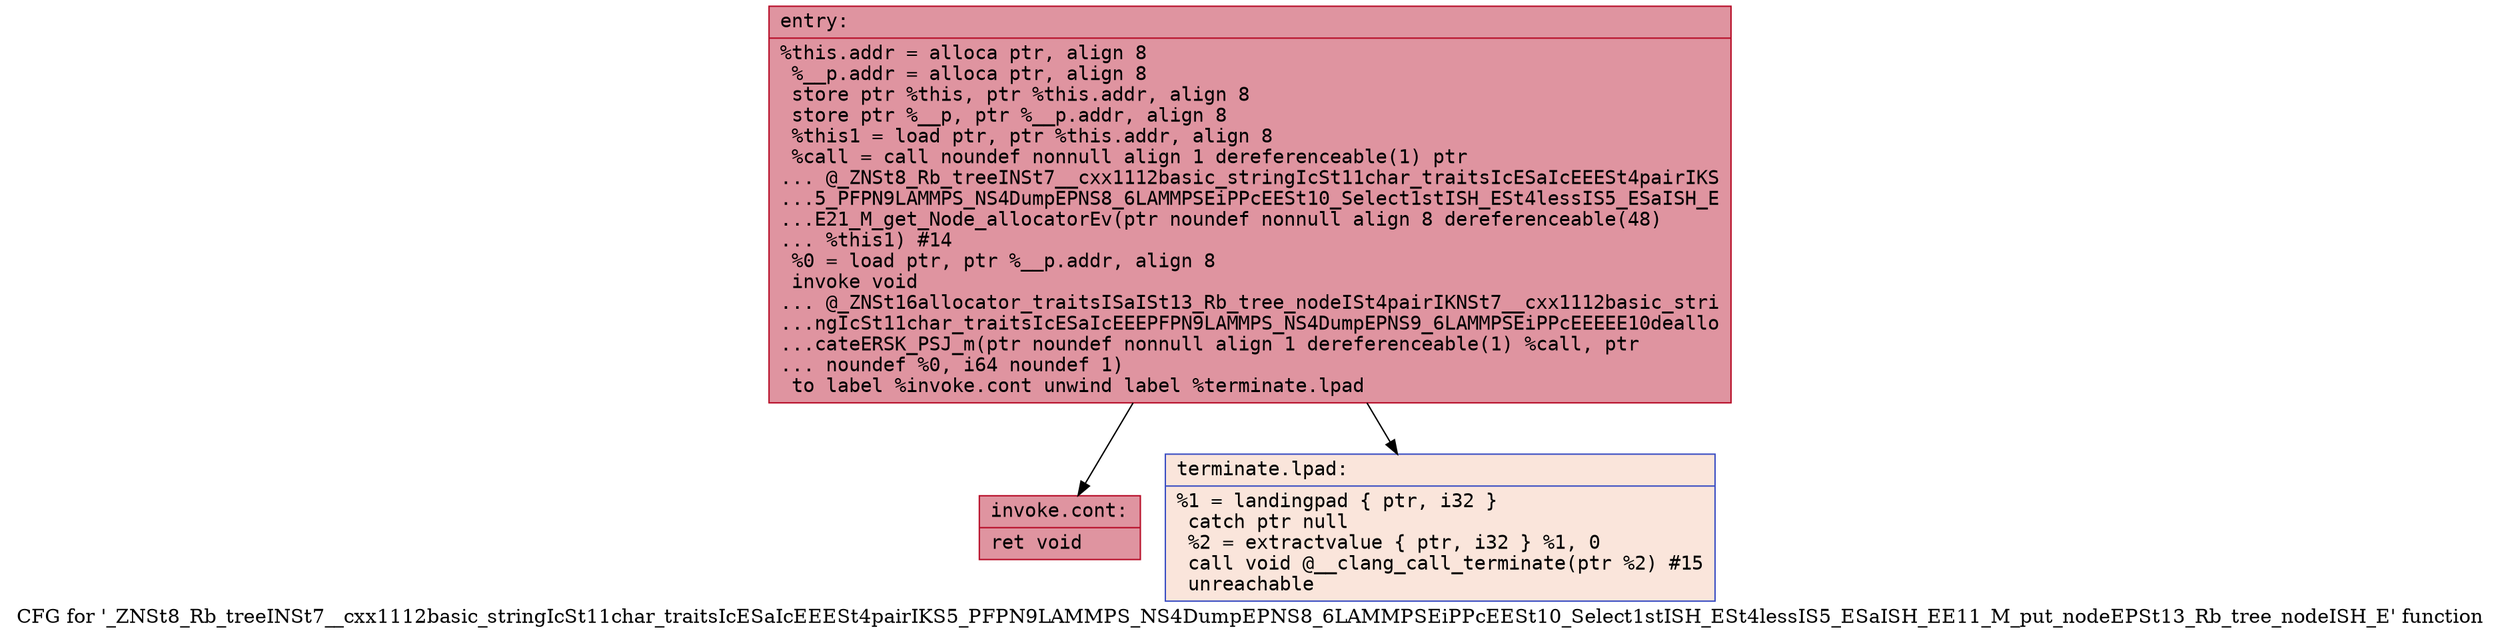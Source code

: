 digraph "CFG for '_ZNSt8_Rb_treeINSt7__cxx1112basic_stringIcSt11char_traitsIcESaIcEEESt4pairIKS5_PFPN9LAMMPS_NS4DumpEPNS8_6LAMMPSEiPPcEESt10_Select1stISH_ESt4lessIS5_ESaISH_EE11_M_put_nodeEPSt13_Rb_tree_nodeISH_E' function" {
	label="CFG for '_ZNSt8_Rb_treeINSt7__cxx1112basic_stringIcSt11char_traitsIcESaIcEEESt4pairIKS5_PFPN9LAMMPS_NS4DumpEPNS8_6LAMMPSEiPPcEESt10_Select1stISH_ESt4lessIS5_ESaISH_EE11_M_put_nodeEPSt13_Rb_tree_nodeISH_E' function";

	Node0x559d9a312bf0 [shape=record,color="#b70d28ff", style=filled, fillcolor="#b70d2870" fontname="Courier",label="{entry:\l|  %this.addr = alloca ptr, align 8\l  %__p.addr = alloca ptr, align 8\l  store ptr %this, ptr %this.addr, align 8\l  store ptr %__p, ptr %__p.addr, align 8\l  %this1 = load ptr, ptr %this.addr, align 8\l  %call = call noundef nonnull align 1 dereferenceable(1) ptr\l... @_ZNSt8_Rb_treeINSt7__cxx1112basic_stringIcSt11char_traitsIcESaIcEEESt4pairIKS\l...5_PFPN9LAMMPS_NS4DumpEPNS8_6LAMMPSEiPPcEESt10_Select1stISH_ESt4lessIS5_ESaISH_E\l...E21_M_get_Node_allocatorEv(ptr noundef nonnull align 8 dereferenceable(48)\l... %this1) #14\l  %0 = load ptr, ptr %__p.addr, align 8\l  invoke void\l... @_ZNSt16allocator_traitsISaISt13_Rb_tree_nodeISt4pairIKNSt7__cxx1112basic_stri\l...ngIcSt11char_traitsIcESaIcEEEPFPN9LAMMPS_NS4DumpEPNS9_6LAMMPSEiPPcEEEEE10deallo\l...cateERSK_PSJ_m(ptr noundef nonnull align 1 dereferenceable(1) %call, ptr\l... noundef %0, i64 noundef 1)\l          to label %invoke.cont unwind label %terminate.lpad\l}"];
	Node0x559d9a312bf0 -> Node0x559d9a313180[tooltip="entry -> invoke.cont\nProbability 100.00%" ];
	Node0x559d9a312bf0 -> Node0x559d9a313200[tooltip="entry -> terminate.lpad\nProbability 0.00%" ];
	Node0x559d9a313180 [shape=record,color="#b70d28ff", style=filled, fillcolor="#b70d2870" fontname="Courier",label="{invoke.cont:\l|  ret void\l}"];
	Node0x559d9a313200 [shape=record,color="#3d50c3ff", style=filled, fillcolor="#f4c5ad70" fontname="Courier",label="{terminate.lpad:\l|  %1 = landingpad \{ ptr, i32 \}\l          catch ptr null\l  %2 = extractvalue \{ ptr, i32 \} %1, 0\l  call void @__clang_call_terminate(ptr %2) #15\l  unreachable\l}"];
}
